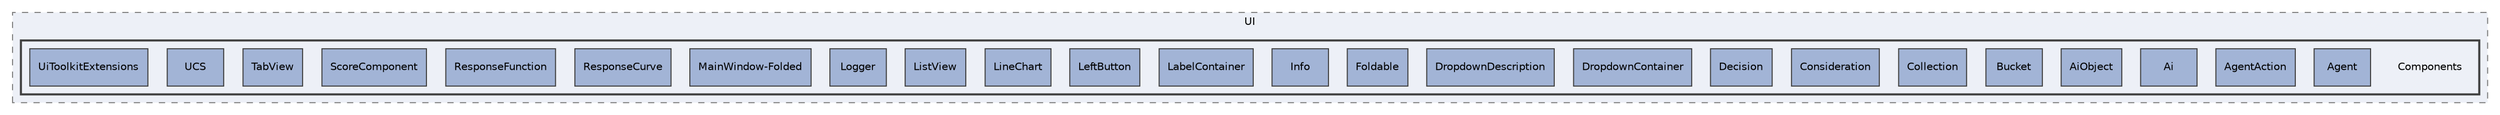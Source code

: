digraph "Editor/UI/Components"
{
 // LATEX_PDF_SIZE
  edge [fontname="Helvetica",fontsize="10",labelfontname="Helvetica",labelfontsize="10"];
  node [fontname="Helvetica",fontsize="10",shape=record];
  compound=true
  subgraph clusterdir_f7d6d090f0bcfa8a66d7f61ab6a0ceb7 {
    graph [ bgcolor="#edf0f7", pencolor="grey50", style="filled,dashed,", label="UI", fontname="Helvetica", fontsize="10", URL="dir_f7d6d090f0bcfa8a66d7f61ab6a0ceb7.html"]
  subgraph clusterdir_923fa9d008c2aca82a70b1951296c9a0 {
    graph [ bgcolor="#edf0f7", pencolor="grey25", style="filled,bold,", label="", fontname="Helvetica", fontsize="10", URL="dir_923fa9d008c2aca82a70b1951296c9a0.html"]
    dir_923fa9d008c2aca82a70b1951296c9a0 [shape=plaintext, label="Components"];
  dir_45f9ddf677ec72fbdd111fa733b00ebf [shape=box, label="Agent", style="filled,", fillcolor="#a2b4d6", color="grey25", URL="dir_45f9ddf677ec72fbdd111fa733b00ebf.html"];
  dir_2e335016cc01cc8d8c39902e1d139242 [shape=box, label="AgentAction", style="filled,", fillcolor="#a2b4d6", color="grey25", URL="dir_2e335016cc01cc8d8c39902e1d139242.html"];
  dir_13eaea026b4497c9efecfdc0f2c22977 [shape=box, label="Ai", style="filled,", fillcolor="#a2b4d6", color="grey25", URL="dir_13eaea026b4497c9efecfdc0f2c22977.html"];
  dir_44bf01a8882d74adb3806bb198b7fc98 [shape=box, label="AiObject", style="filled,", fillcolor="#a2b4d6", color="grey25", URL="dir_44bf01a8882d74adb3806bb198b7fc98.html"];
  dir_7f2264f6d650cb93fc92fb69a3647fc3 [shape=box, label="Bucket", style="filled,", fillcolor="#a2b4d6", color="grey25", URL="dir_7f2264f6d650cb93fc92fb69a3647fc3.html"];
  dir_ba0a8a7684682ecba0273818205fbe7f [shape=box, label="Collection", style="filled,", fillcolor="#a2b4d6", color="grey25", URL="dir_ba0a8a7684682ecba0273818205fbe7f.html"];
  dir_dc90c184cea1628134767ea0fcef9976 [shape=box, label="Consideration", style="filled,", fillcolor="#a2b4d6", color="grey25", URL="dir_dc90c184cea1628134767ea0fcef9976.html"];
  dir_7884fd5e7f0e72c83591ed96b0f44a23 [shape=box, label="Decision", style="filled,", fillcolor="#a2b4d6", color="grey25", URL="dir_7884fd5e7f0e72c83591ed96b0f44a23.html"];
  dir_86131d97cf894515ce34b7ac799fd0c3 [shape=box, label="DropdownContainer", style="filled,", fillcolor="#a2b4d6", color="grey25", URL="dir_86131d97cf894515ce34b7ac799fd0c3.html"];
  dir_bbb92b2cd181e9ea9217bae8f47718cf [shape=box, label="DropdownDescription", style="filled,", fillcolor="#a2b4d6", color="grey25", URL="dir_bbb92b2cd181e9ea9217bae8f47718cf.html"];
  dir_9b758f9851cd52062953dadf5eb6972a [shape=box, label="Foldable", style="filled,", fillcolor="#a2b4d6", color="grey25", URL="dir_9b758f9851cd52062953dadf5eb6972a.html"];
  dir_ae4fe2af191ce09f62048d806577e00c [shape=box, label="Info", style="filled,", fillcolor="#a2b4d6", color="grey25", URL="dir_ae4fe2af191ce09f62048d806577e00c.html"];
  dir_fdad5809923d1b806dc15edd82f0f7e9 [shape=box, label="LabelContainer", style="filled,", fillcolor="#a2b4d6", color="grey25", URL="dir_fdad5809923d1b806dc15edd82f0f7e9.html"];
  dir_7627b9a4c65397380d2181c22611cc23 [shape=box, label="LeftButton", style="filled,", fillcolor="#a2b4d6", color="grey25", URL="dir_7627b9a4c65397380d2181c22611cc23.html"];
  dir_23dd7dd819f652f202d1c2381706397f [shape=box, label="LineChart", style="filled,", fillcolor="#a2b4d6", color="grey25", URL="dir_23dd7dd819f652f202d1c2381706397f.html"];
  dir_4510dabccfddbd93644370ea4c6ea338 [shape=box, label="ListView", style="filled,", fillcolor="#a2b4d6", color="grey25", URL="dir_4510dabccfddbd93644370ea4c6ea338.html"];
  dir_56703d181b58042adc3cc358f0279165 [shape=box, label="Logger", style="filled,", fillcolor="#a2b4d6", color="grey25", URL="dir_56703d181b58042adc3cc358f0279165.html"];
  dir_25911dca0b32f16574dcece5673cd306 [shape=box, label="MainWindow-Folded", style="filled,", fillcolor="#a2b4d6", color="grey25", URL="dir_25911dca0b32f16574dcece5673cd306.html"];
  dir_0ae58036f700aadc0e62415e8155b4e6 [shape=box, label="ResponseCurve", style="filled,", fillcolor="#a2b4d6", color="grey25", URL="dir_0ae58036f700aadc0e62415e8155b4e6.html"];
  dir_d2b791ebd03709448ad30eeef4e94f3a [shape=box, label="ResponseFunction", style="filled,", fillcolor="#a2b4d6", color="grey25", URL="dir_d2b791ebd03709448ad30eeef4e94f3a.html"];
  dir_18e6cc138089fe5040c5492428254cf4 [shape=box, label="ScoreComponent", style="filled,", fillcolor="#a2b4d6", color="grey25", URL="dir_18e6cc138089fe5040c5492428254cf4.html"];
  dir_500c85cc1aa4fb5b8008e409b51b935d [shape=box, label="TabView", style="filled,", fillcolor="#a2b4d6", color="grey25", URL="dir_500c85cc1aa4fb5b8008e409b51b935d.html"];
  dir_5824ef4ef714e740d5065ee613fef689 [shape=box, label="UCS", style="filled,", fillcolor="#a2b4d6", color="grey25", URL="dir_5824ef4ef714e740d5065ee613fef689.html"];
  dir_71a58b64f9d9d8b1648e2b74065cad78 [shape=box, label="UiToolkitExtensions", style="filled,", fillcolor="#a2b4d6", color="grey25", URL="dir_71a58b64f9d9d8b1648e2b74065cad78.html"];
  }
  }
}
